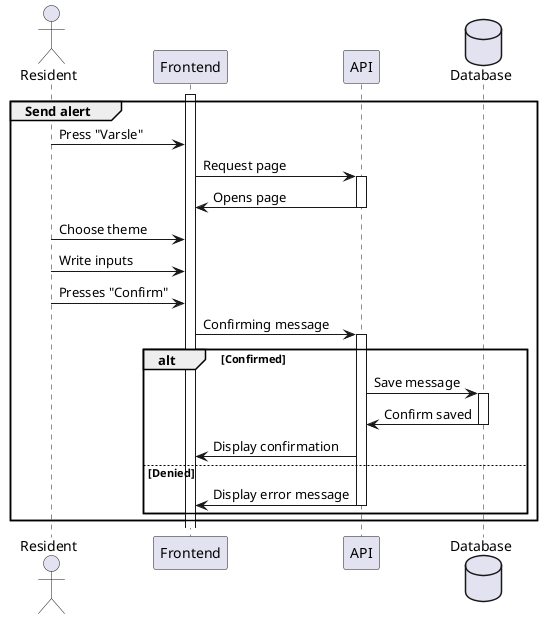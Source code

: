 @startuml Resident send notification
actor Resident
participant Frontend
participant API
database Database


group Send alert
activate Frontend
    Resident -> Frontend : Press "Varsle"
    Frontend -> API : Request page
    activate API
    API -> Frontend : Opens page
    deactivate API
    Resident -> Frontend : Choose theme
    Resident -> Frontend : Write inputs
    Resident -> Frontend : Presses "Confirm"

    Frontend -> API : Confirming message
    activate API
        alt Confirmed
        API -> Database : Save message
        activate Database
        Database -> API : Confirm saved
        deactivate Database
        API -> Frontend : Display confirmation
        else Denied 
        API -> Frontend : Display error message
        deactivate API
        end
end


@enduml